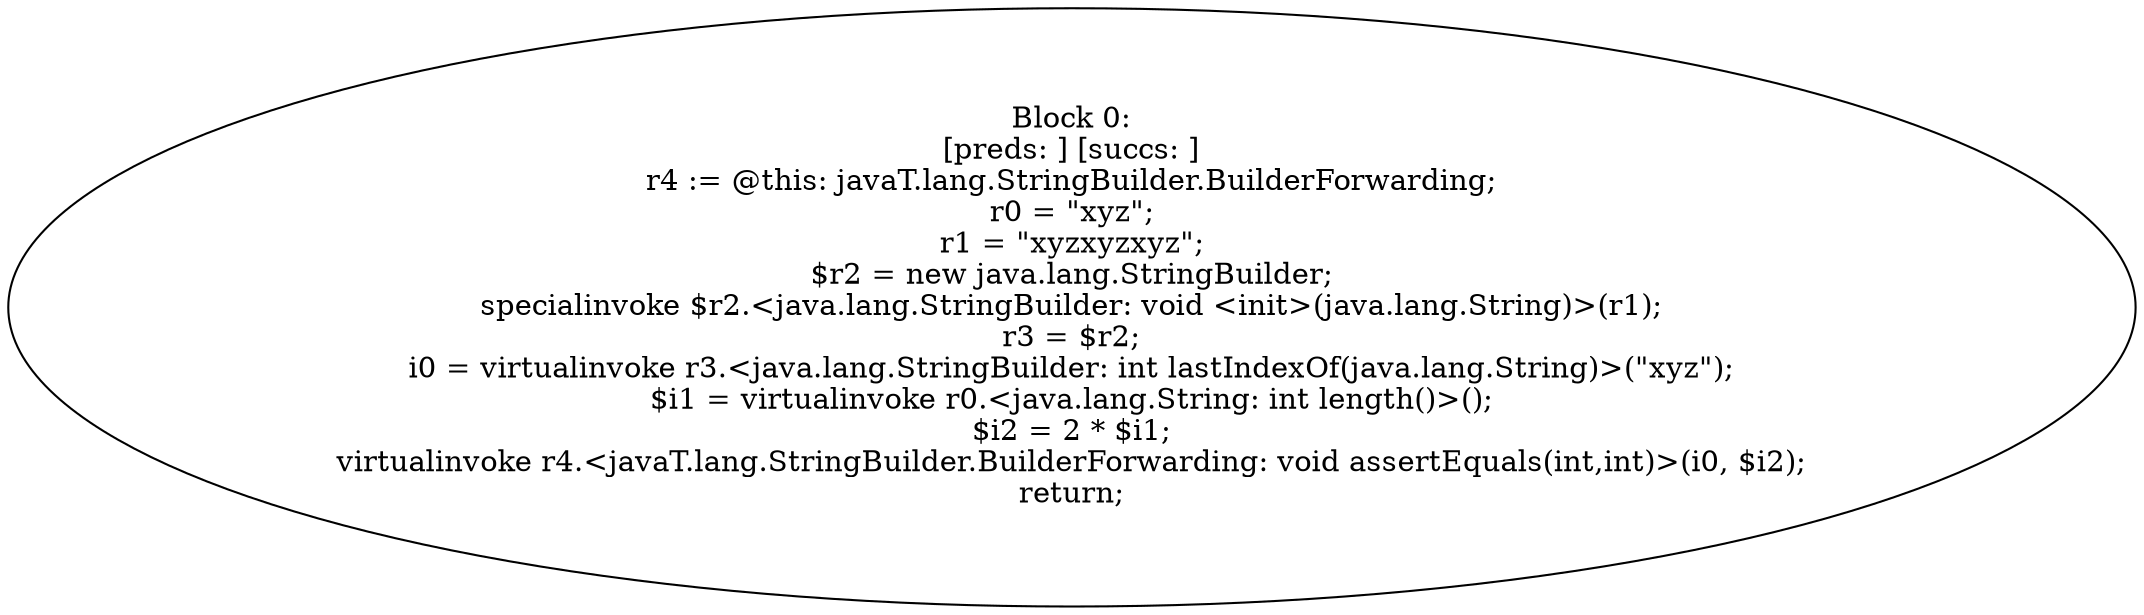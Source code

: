 digraph "unitGraph" {
    "Block 0:
[preds: ] [succs: ]
r4 := @this: javaT.lang.StringBuilder.BuilderForwarding;
r0 = \"xyz\";
r1 = \"xyzxyzxyz\";
$r2 = new java.lang.StringBuilder;
specialinvoke $r2.<java.lang.StringBuilder: void <init>(java.lang.String)>(r1);
r3 = $r2;
i0 = virtualinvoke r3.<java.lang.StringBuilder: int lastIndexOf(java.lang.String)>(\"xyz\");
$i1 = virtualinvoke r0.<java.lang.String: int length()>();
$i2 = 2 * $i1;
virtualinvoke r4.<javaT.lang.StringBuilder.BuilderForwarding: void assertEquals(int,int)>(i0, $i2);
return;
"
}
